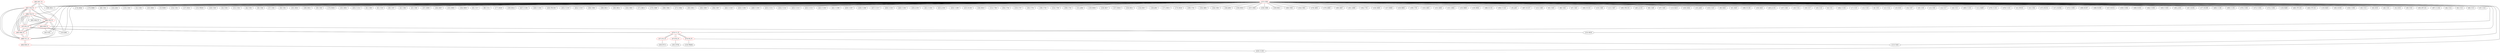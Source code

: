graph {
	462 [label="(462) R37_T1" color=red]
	34 [label="(34) U201"]
	168 [label="(168) D611"]
	152 [label="(152) J601"]
	467 [label="(467) T19_T1"]
	463 [label="(463) R38_T1" color=red]
	152 [label="(152) J601"]
	155 [label="(155) D619"]
	34 [label="(34) U201"]
	468 [label="(468) T20_T1"]
	464 [label="(464) R39_T1" color=red]
	428 [label="(428) U1302"]
	469 [label="(469) T21_T1"]
	465 [label="(465) R40_T1" color=red]
	472 [label="(472) R1_P1"]
	466 [label="(466) T18_T1"]
	469 [label="(469) T21_T1"]
	468 [label="(468) T20_T1"]
	467 [label="(467) T19_T1"]
	466 [label="(466) T18_T1" color=red]
	461 [label="(461) R36_T1"]
	472 [label="(472) R1_P1"]
	469 [label="(469) T21_T1"]
	468 [label="(468) T20_T1"]
	467 [label="(467) T19_T1"]
	465 [label="(465) R40_T1"]
	467 [label="(467) T19_T1" color=red]
	462 [label="(462) R37_T1"]
	472 [label="(472) R1_P1"]
	466 [label="(466) T18_T1"]
	469 [label="(469) T21_T1"]
	468 [label="(468) T20_T1"]
	465 [label="(465) R40_T1"]
	468 [label="(468) T20_T1" color=red]
	463 [label="(463) R38_T1"]
	472 [label="(472) R1_P1"]
	466 [label="(466) T18_T1"]
	469 [label="(469) T21_T1"]
	467 [label="(467) T19_T1"]
	465 [label="(465) R40_T1"]
	469 [label="(469) T21_T1" color=red]
	464 [label="(464) R39_T1"]
	472 [label="(472) R1_P1"]
	466 [label="(466) T18_T1"]
	468 [label="(468) T20_T1"]
	467 [label="(467) T19_T1"]
	465 [label="(465) R40_T1"]
	470 [label="(470) U1_P1" color=red]
	471 [label="(471) D1_P1"]
	473 [label="(473) R2_P1"]
	474 [label="(474) R3_P1"]
	472 [label="(472) R1_P1"]
	471 [label="(471) D1_P1" color=red]
	203 [label="(203) R712"]
	470 [label="(470) U1_P1"]
	472 [label="(472) R1_P1" color=red]
	466 [label="(466) T18_T1"]
	469 [label="(469) T21_T1"]
	468 [label="(468) T20_T1"]
	467 [label="(467) T19_T1"]
	465 [label="(465) R40_T1"]
	470 [label="(470) U1_P1"]
	473 [label="(473) R2_P1" color=red]
	201 [label="(201) D704"]
	470 [label="(470) U1_P1"]
	474 [label="(474) R3_P1" color=red]
	116 [label="(116) FB404"]
	113 [label="(113) U402"]
	470 [label="(470) U1_P1"]
	475 [label="(475) GND" color=red]
	178 [label="(178) D604"]
	179 [label="(179) D606"]
	48 [label="(48) U301"]
	142 [label="(142) J502"]
	133 [label="(133) C502"]
	52 [label="(52) C303"]
	163 [label="(163) D602"]
	53 [label="(53) R309"]
	134 [label="(134) C501"]
	137 [label="(137) R501"]
	135 [label="(135) FB502"]
	140 [label="(140) C503"]
	54 [label="(54) U303"]
	131 [label="(131) U501"]
	44 [label="(44) U302"]
	58 [label="(58) C304"]
	57 [label="(57) C302"]
	56 [label="(56) C301"]
	161 [label="(161) D632"]
	160 [label="(160) D631"]
	59 [label="(59) C305"]
	176 [label="(176) D626"]
	162 [label="(162) D601"]
	435 [label="(435) C1315"]
	62 [label="(62) C309"]
	61 [label="(61) C310"]
	60 [label="(60) C307"]
	42 [label="(42) C306"]
	168 [label="(168) D611"]
	43 [label="(43) C308"]
	167 [label="(167) D609"]
	166 [label="(166) D607"]
	165 [label="(165) D605"]
	164 [label="(164) D603"]
	81 [label="(81) C317"]
	80 [label="(80) C311"]
	177 [label="(177) D629"]
	169 [label="(169) D614"]
	457 [label="(457) C1301"]
	456 [label="(456) U1305"]
	458 [label="(458) FB1303"]
	455 [label="(455) C1319"]
	454 [label="(454) C1310"]
	266 [label="(266) U803"]
	268 [label="(268) D812"]
	265 [label="(265) R812"]
	245 [label="(245) C805"]
	271 [label="(271) R813"]
	270 [label="(270) C808"]
	269 [label="(269) C804"]
	272 [label="(272) U804"]
	262 [label="(262) D811"]
	263 [label="(263) C803"]
	264 [label="(264) C807"]
	445 [label="(445) C1318"]
	450 [label="(450) C1305"]
	449 [label="(449) U1303"]
	425 [label="(425) C1311"]
	428 [label="(428) U1302"]
	434 [label="(434) C1314"]
	433 [label="(433) C1313"]
	432 [label="(432) C1312"]
	442 [label="(442) C1303"]
	441 [label="(441) C1308"]
	439 [label="(439) C1307"]
	438 [label="(438) C1306"]
	437 [label="(437) C1317"]
	436 [label="(436) C1316"]
	440 [label="(440) C1302"]
	430 [label="(430) J1303"]
	451 [label="(451) U1301"]
	453 [label="(453) J1302"]
	426 [label="(426) C1309"]
	423 [label="(423) R1303"]
	246 [label="(246) R810"]
	214 [label="(214) C706"]
	204 [label="(204) C704"]
	219 [label="(219) C707"]
	185 [label="(185) U701"]
	186 [label="(186) U702"]
	224 [label="(224) C708"]
	209 [label="(209) C705"]
	152 [label="(152) J601"]
	151 [label="(151) J604"]
	159 [label="(159) D630"]
	158 [label="(158) D627"]
	157 [label="(157) D624"]
	156 [label="(156) D621"]
	155 [label="(155) D619"]
	154 [label="(154) D617"]
	149 [label="(149) J602"]
	171 [label="(171) D615"]
	170 [label="(170) D618"]
	189 [label="(189) C701"]
	234 [label="(234) Q801"]
	244 [label="(244) C801"]
	240 [label="(240) J805"]
	256 [label="(256) D810"]
	257 [label="(257) C802"]
	258 [label="(258) C806"]
	259 [label="(259) R811"]
	260 [label="(260) U802"]
	254 [label="(254) U801"]
	278 [label="(278) Q805"]
	279 [label="(279) Q806"]
	280 [label="(280) Q807"]
	281 [label="(281) Q808"]
	194 [label="(194) C702"]
	226 [label="(226) D809"]
	227 [label="(227) R808"]
	228 [label="(228) R805"]
	199 [label="(199) C703"]
	233 [label="(233) Q802"]
	232 [label="(232) Q803"]
	231 [label="(231) Q804"]
	230 [label="(230) R806"]
	229 [label="(229) R804"]
	388 [label="(388) D1105"]
	394 [label="(394) U1102"]
	93 [label="(93) J402"]
	387 [label="(387) D1107"]
	122 [label="(122) C408"]
	95 [label="(95) U403"]
	86 [label="(86) U401"]
	87 [label="(87) C402"]
	382 [label="(382) D1102"]
	120 [label="(120) C406"]
	121 [label="(121) C407"]
	392 [label="(392) FB1102"]
	401 [label="(401) J1102"]
	96 [label="(96) C409"]
	97 [label="(97) C405"]
	110 [label="(110) R410"]
	100 [label="(100) D404"]
	101 [label="(101) J403"]
	103 [label="(103) C410"]
	90 [label="(90) D402"]
	91 [label="(91) D403"]
	390 [label="(390) D1106"]
	106 [label="(106) R402"]
	403 [label="(403) J1101"]
	107 [label="(107) C401"]
	18 [label="(18) C224"]
	19 [label="(19) C227"]
	20 [label="(20) C210"]
	8 [label="(8) C231"]
	384 [label="(384) C1103"]
	17 [label="(17) C223"]
	34 [label="(34) U201"]
	15 [label="(15) C218"]
	9 [label="(9) C203"]
	12 [label="(12) C214"]
	23 [label="(23) X202"]
	24 [label="(24) C207"]
	29 [label="(29) C230"]
	13 [label="(13) C205"]
	14 [label="(14) C217"]
	16 [label="(16) C221"]
	383 [label="(383) C1102"]
	113 [label="(113) U402"]
	111 [label="(111) R409"]
	378 [label="(378) U1101"]
	379 [label="(379) C1101"]
	31 [label="(31) SW201"]
	33 [label="(33) C204"]
	372 [label="(372) R1014"]
	371 [label="(371) R1004"]
	373 [label="(373) C1003"]
	369 [label="(369) R1007"]
	368 [label="(368) R1006"]
	357 [label="(357) R1015"]
	359 [label="(359) C1004"]
	360 [label="(360) D1001"]
	364 [label="(364) U1003"]
	363 [label="(363) U1002"]
	362 [label="(362) J1001"]
	367 [label="(367) R1001"]
	377 [label="(377) R1009"]
	400 [label="(400) C1106"]
	399 [label="(399) C1105"]
	376 [label="(376) C1001"]
	375 [label="(375) U1001"]
	374 [label="(374) C1002"]
	128 [label="(128) R408"]
	405 [label="(405) TP1102"]
	404 [label="(404) TP1101"]
	129 [label="(129) R403"]
	365 [label="(365) R1002"]
	358 [label="(358) C1005"]
	63 [label="(63) C312"]
	36 [label="(36) D203"]
	40 [label="(40) C201"]
	35 [label="(35) D202"]
	39 [label="(39) U202"]
	395 [label="(395) BT1101"]
	397 [label="(397) C1104"]
	64 [label="(64) C314"]
	65 [label="(65) C315"]
	66 [label="(66) C313"]
	67 [label="(67) C316"]
	468 [label="(468) T20_T1"]
	467 [label="(467) T19_T1"]
	466 [label="(466) T18_T1"]
	469 [label="(469) T21_T1"]
	470 [label="(470) U1_P1"]
	462 -- 34
	462 -- 168
	462 -- 152
	462 -- 467
	463 -- 152
	463 -- 155
	463 -- 34
	463 -- 468
	464 -- 428
	464 -- 469
	465 -- 472
	465 -- 466
	465 -- 469
	465 -- 468
	465 -- 467
	466 -- 461
	466 -- 472
	466 -- 469
	466 -- 468
	466 -- 467
	466 -- 465
	467 -- 462
	467 -- 472
	467 -- 466
	467 -- 469
	467 -- 468
	467 -- 465
	468 -- 463
	468 -- 472
	468 -- 466
	468 -- 469
	468 -- 467
	468 -- 465
	469 -- 464
	469 -- 472
	469 -- 466
	469 -- 468
	469 -- 467
	469 -- 465
	470 -- 471
	470 -- 473
	470 -- 474
	470 -- 472
	471 -- 203
	471 -- 470
	472 -- 466
	472 -- 469
	472 -- 468
	472 -- 467
	472 -- 465
	472 -- 470
	473 -- 201
	473 -- 470
	474 -- 116
	474 -- 113
	474 -- 470
	475 -- 178
	475 -- 179
	475 -- 48
	475 -- 142
	475 -- 133
	475 -- 52
	475 -- 163
	475 -- 53
	475 -- 134
	475 -- 137
	475 -- 135
	475 -- 140
	475 -- 54
	475 -- 131
	475 -- 44
	475 -- 58
	475 -- 57
	475 -- 56
	475 -- 161
	475 -- 160
	475 -- 59
	475 -- 176
	475 -- 162
	475 -- 435
	475 -- 62
	475 -- 61
	475 -- 60
	475 -- 42
	475 -- 168
	475 -- 43
	475 -- 167
	475 -- 166
	475 -- 165
	475 -- 164
	475 -- 81
	475 -- 80
	475 -- 177
	475 -- 169
	475 -- 457
	475 -- 456
	475 -- 458
	475 -- 455
	475 -- 454
	475 -- 266
	475 -- 268
	475 -- 265
	475 -- 245
	475 -- 271
	475 -- 270
	475 -- 269
	475 -- 272
	475 -- 262
	475 -- 263
	475 -- 264
	475 -- 445
	475 -- 450
	475 -- 449
	475 -- 425
	475 -- 428
	475 -- 434
	475 -- 433
	475 -- 432
	475 -- 442
	475 -- 441
	475 -- 439
	475 -- 438
	475 -- 437
	475 -- 436
	475 -- 440
	475 -- 430
	475 -- 451
	475 -- 453
	475 -- 426
	475 -- 423
	475 -- 246
	475 -- 214
	475 -- 204
	475 -- 219
	475 -- 185
	475 -- 186
	475 -- 224
	475 -- 209
	475 -- 152
	475 -- 151
	475 -- 159
	475 -- 158
	475 -- 157
	475 -- 156
	475 -- 155
	475 -- 154
	475 -- 149
	475 -- 171
	475 -- 170
	475 -- 189
	475 -- 234
	475 -- 244
	475 -- 240
	475 -- 256
	475 -- 257
	475 -- 258
	475 -- 259
	475 -- 260
	475 -- 254
	475 -- 278
	475 -- 279
	475 -- 280
	475 -- 281
	475 -- 194
	475 -- 226
	475 -- 227
	475 -- 228
	475 -- 199
	475 -- 233
	475 -- 232
	475 -- 231
	475 -- 230
	475 -- 229
	475 -- 388
	475 -- 394
	475 -- 93
	475 -- 387
	475 -- 122
	475 -- 95
	475 -- 86
	475 -- 87
	475 -- 382
	475 -- 120
	475 -- 121
	475 -- 392
	475 -- 401
	475 -- 96
	475 -- 97
	475 -- 110
	475 -- 100
	475 -- 101
	475 -- 103
	475 -- 90
	475 -- 91
	475 -- 390
	475 -- 106
	475 -- 403
	475 -- 107
	475 -- 18
	475 -- 19
	475 -- 20
	475 -- 8
	475 -- 384
	475 -- 17
	475 -- 34
	475 -- 15
	475 -- 9
	475 -- 12
	475 -- 23
	475 -- 24
	475 -- 29
	475 -- 13
	475 -- 14
	475 -- 16
	475 -- 383
	475 -- 113
	475 -- 111
	475 -- 378
	475 -- 379
	475 -- 31
	475 -- 33
	475 -- 372
	475 -- 371
	475 -- 373
	475 -- 369
	475 -- 368
	475 -- 357
	475 -- 359
	475 -- 360
	475 -- 364
	475 -- 363
	475 -- 362
	475 -- 367
	475 -- 377
	475 -- 400
	475 -- 399
	475 -- 376
	475 -- 375
	475 -- 374
	475 -- 128
	475 -- 405
	475 -- 404
	475 -- 129
	475 -- 365
	475 -- 358
	475 -- 63
	475 -- 36
	475 -- 40
	475 -- 35
	475 -- 39
	475 -- 395
	475 -- 397
	475 -- 64
	475 -- 65
	475 -- 66
	475 -- 67
	475 -- 468
	475 -- 467
	475 -- 466
	475 -- 469
	475 -- 470
}